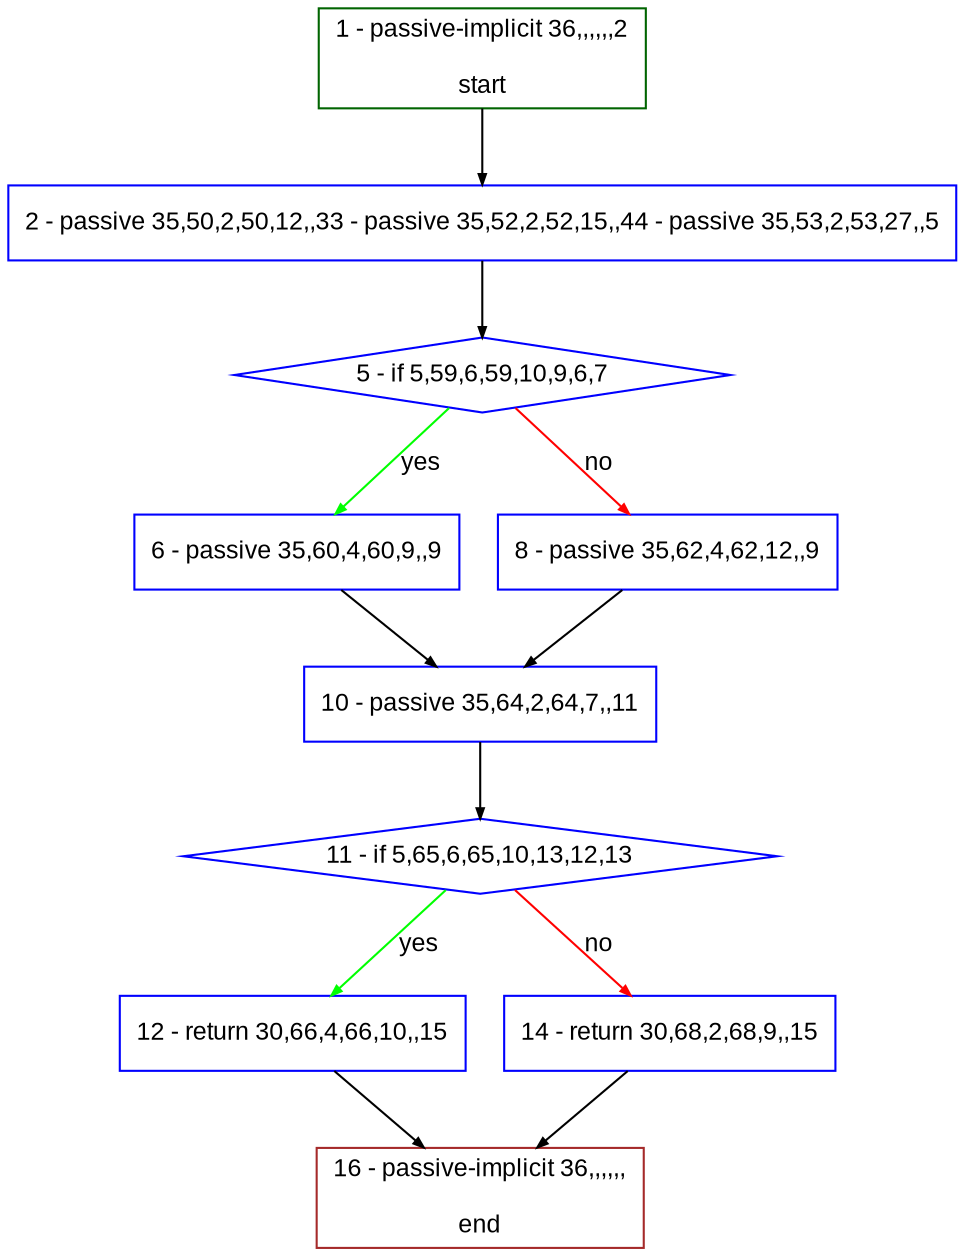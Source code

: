digraph "" {
  graph [bgcolor="white", fillcolor="#FFFFCC", pack="true", packmode="clust", fontname="Arial", label="", fontsize="12", compound="true", style="rounded,filled"];
  node [node_initialized="no", fillcolor="white", fontname="Arial", label="", color="grey", fontsize="12", fixedsize="false", compound="true", shape="rectangle", style="filled"];
  edge [arrowtail="none", lhead="", fontcolor="black", fontname="Arial", label="", color="black", fontsize="12", arrowhead="normal", arrowsize="0.5", compound="true", ltail="", dir="forward"];
  __N1 [fillcolor="#ffffff", label="2 - passive 35,50,2,50,12,,33 - passive 35,52,2,52,15,,44 - passive 35,53,2,53,27,,5", color="#0000ff", shape="box", style="filled"];
  __N2 [fillcolor="#ffffff", label="1 - passive-implicit 36,,,,,,2\n\nstart", color="#006400", shape="box", style="filled"];
  __N3 [fillcolor="#ffffff", label="5 - if 5,59,6,59,10,9,6,7", color="#0000ff", shape="diamond", style="filled"];
  __N4 [fillcolor="#ffffff", label="6 - passive 35,60,4,60,9,,9", color="#0000ff", shape="box", style="filled"];
  __N5 [fillcolor="#ffffff", label="8 - passive 35,62,4,62,12,,9", color="#0000ff", shape="box", style="filled"];
  __N6 [fillcolor="#ffffff", label="10 - passive 35,64,2,64,7,,11", color="#0000ff", shape="box", style="filled"];
  __N7 [fillcolor="#ffffff", label="11 - if 5,65,6,65,10,13,12,13", color="#0000ff", shape="diamond", style="filled"];
  __N8 [fillcolor="#ffffff", label="12 - return 30,66,4,66,10,,15", color="#0000ff", shape="box", style="filled"];
  __N9 [fillcolor="#ffffff", label="14 - return 30,68,2,68,9,,15", color="#0000ff", shape="box", style="filled"];
  __N10 [fillcolor="#ffffff", label="16 - passive-implicit 36,,,,,,\n\nend", color="#a52a2a", shape="box", style="filled"];
  __N2 -> __N1 [arrowtail="none", color="#000000", label="", arrowhead="normal", dir="forward"];
  __N1 -> __N3 [arrowtail="none", color="#000000", label="", arrowhead="normal", dir="forward"];
  __N3 -> __N4 [arrowtail="none", color="#00ff00", label="yes", arrowhead="normal", dir="forward"];
  __N3 -> __N5 [arrowtail="none", color="#ff0000", label="no", arrowhead="normal", dir="forward"];
  __N4 -> __N6 [arrowtail="none", color="#000000", label="", arrowhead="normal", dir="forward"];
  __N5 -> __N6 [arrowtail="none", color="#000000", label="", arrowhead="normal", dir="forward"];
  __N6 -> __N7 [arrowtail="none", color="#000000", label="", arrowhead="normal", dir="forward"];
  __N7 -> __N8 [arrowtail="none", color="#00ff00", label="yes", arrowhead="normal", dir="forward"];
  __N7 -> __N9 [arrowtail="none", color="#ff0000", label="no", arrowhead="normal", dir="forward"];
  __N8 -> __N10 [arrowtail="none", color="#000000", label="", arrowhead="normal", dir="forward"];
  __N9 -> __N10 [arrowtail="none", color="#000000", label="", arrowhead="normal", dir="forward"];
}

